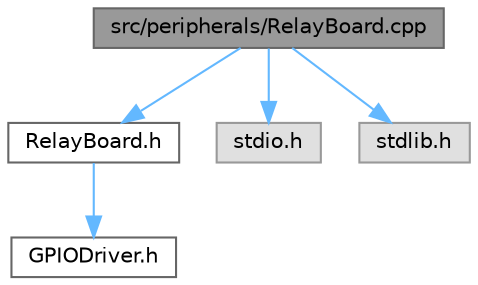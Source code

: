 digraph "src/peripherals/RelayBoard.cpp"
{
 // LATEX_PDF_SIZE
  bgcolor="transparent";
  edge [fontname=Helvetica,fontsize=10,labelfontname=Helvetica,labelfontsize=10];
  node [fontname=Helvetica,fontsize=10,shape=box,height=0.2,width=0.4];
  Node1 [label="src/peripherals/RelayBoard.cpp",height=0.2,width=0.4,color="gray40", fillcolor="grey60", style="filled", fontcolor="black",tooltip=" "];
  Node1 -> Node2 [color="steelblue1",style="solid"];
  Node2 [label="RelayBoard.h",height=0.2,width=0.4,color="grey40", fillcolor="white", style="filled",URL="$_relay_board_8h.html",tooltip=" "];
  Node2 -> Node3 [color="steelblue1",style="solid"];
  Node3 [label="GPIODriver.h",height=0.2,width=0.4,color="grey40", fillcolor="white", style="filled",URL="$_g_p_i_o_driver_8h.html",tooltip=" "];
  Node1 -> Node4 [color="steelblue1",style="solid"];
  Node4 [label="stdio.h",height=0.2,width=0.4,color="grey60", fillcolor="#E0E0E0", style="filled",tooltip=" "];
  Node1 -> Node5 [color="steelblue1",style="solid"];
  Node5 [label="stdlib.h",height=0.2,width=0.4,color="grey60", fillcolor="#E0E0E0", style="filled",tooltip=" "];
}
